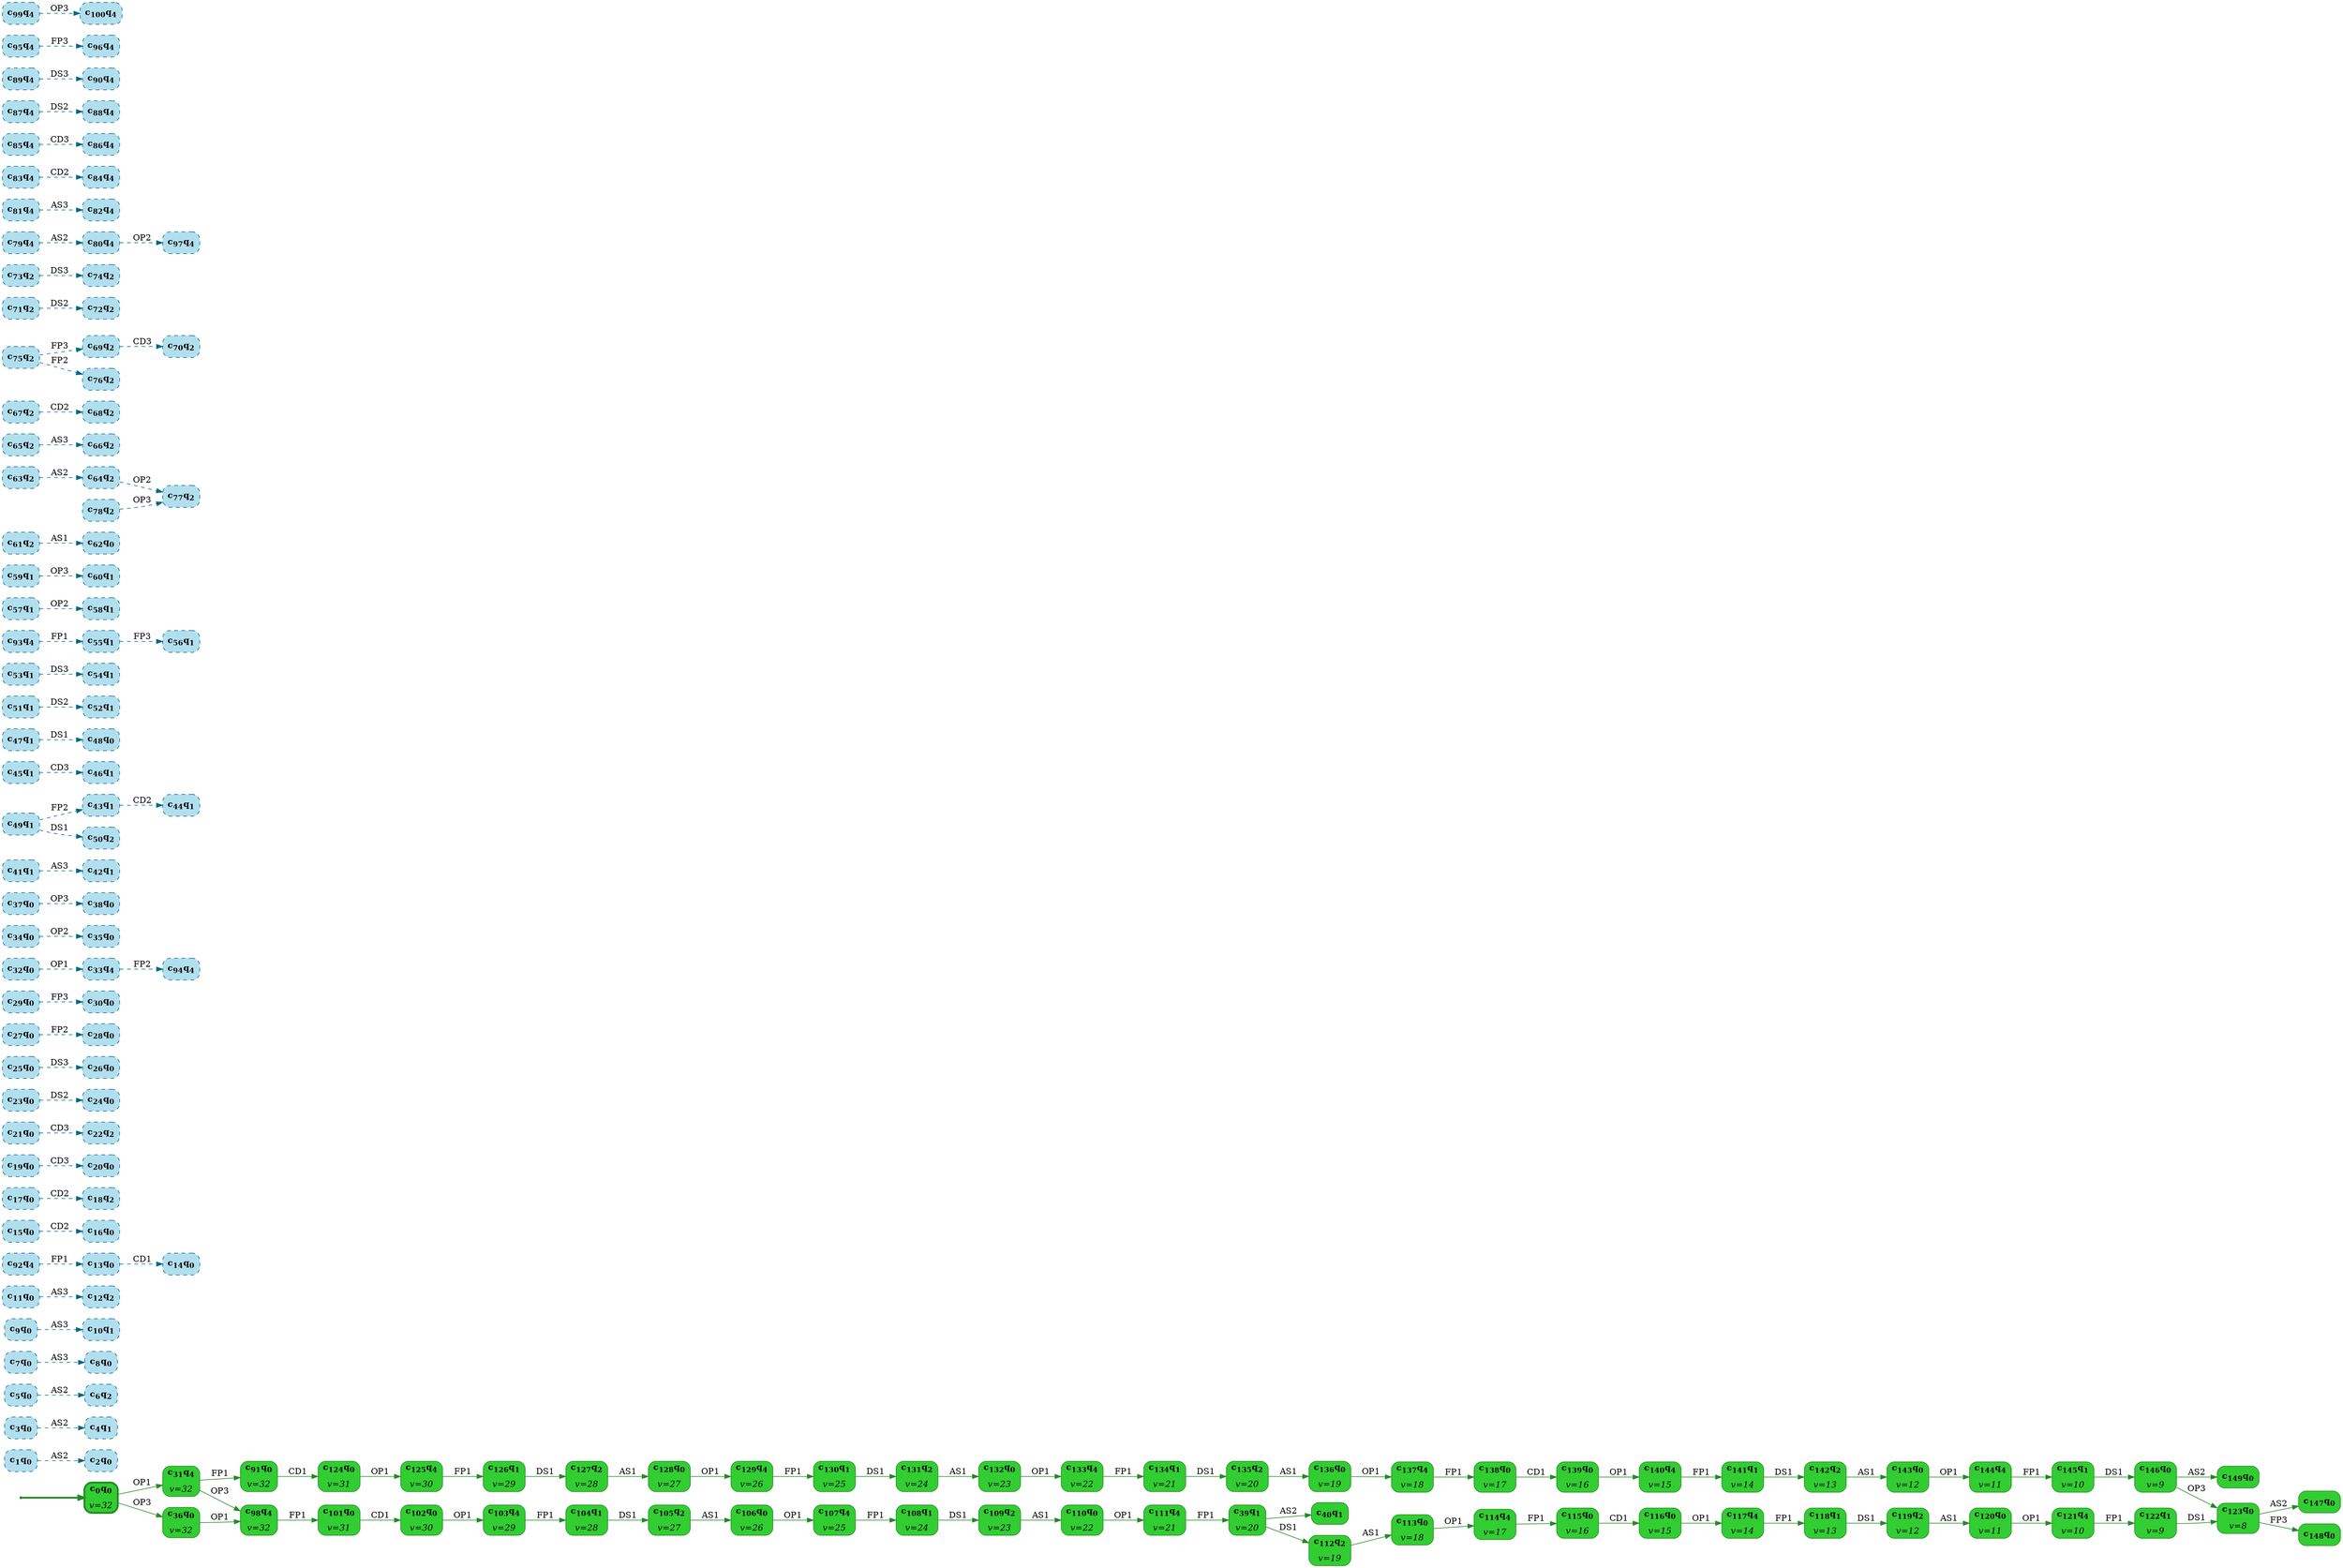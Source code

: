 digraph g {

	rankdir="LR"

	__invisible__[shape="point", color="forestgreen"]
	c0q0[label=<<b>c<sub>0</sub>q<sub>0</sub></b><br/><br/><i>v=32</i>>, shape="box", style="rounded, filled", fillcolor="limegreen", color="forestgreen", penwidth=3] // Initial
	c31q4[label=<<b>c<sub>31</sub>q<sub>4</sub></b><br/><br/><i>v=32</i>>, shape="box", style="rounded, filled", fillcolor="limegreen", color="forestgreen"]
	c91q0[label=<<b>c<sub>91</sub>q<sub>0</sub></b><br/><br/><i>v=32</i>>, shape="box", style="rounded, filled", fillcolor="limegreen", color="forestgreen"]
	c124q0[label=<<b>c<sub>124</sub>q<sub>0</sub></b><br/><br/><i>v=31</i>>, shape="box", style="rounded, filled", fillcolor="limegreen", color="forestgreen"]
	c125q4[label=<<b>c<sub>125</sub>q<sub>4</sub></b><br/><br/><i>v=30</i>>, shape="box", style="rounded, filled", fillcolor="limegreen", color="forestgreen"]
	c126q1[label=<<b>c<sub>126</sub>q<sub>1</sub></b><br/><br/><i>v=29</i>>, shape="box", style="rounded, filled", fillcolor="limegreen", color="forestgreen"]
	c127q2[label=<<b>c<sub>127</sub>q<sub>2</sub></b><br/><br/><i>v=28</i>>, shape="box", style="rounded, filled", fillcolor="limegreen", color="forestgreen"]
	c128q0[label=<<b>c<sub>128</sub>q<sub>0</sub></b><br/><br/><i>v=27</i>>, shape="box", style="rounded, filled", fillcolor="limegreen", color="forestgreen"]
	c129q4[label=<<b>c<sub>129</sub>q<sub>4</sub></b><br/><br/><i>v=26</i>>, shape="box", style="rounded, filled", fillcolor="limegreen", color="forestgreen"]
	c130q1[label=<<b>c<sub>130</sub>q<sub>1</sub></b><br/><br/><i>v=25</i>>, shape="box", style="rounded, filled", fillcolor="limegreen", color="forestgreen"]
	c131q2[label=<<b>c<sub>131</sub>q<sub>2</sub></b><br/><br/><i>v=24</i>>, shape="box", style="rounded, filled", fillcolor="limegreen", color="forestgreen"]
	c132q0[label=<<b>c<sub>132</sub>q<sub>0</sub></b><br/><br/><i>v=23</i>>, shape="box", style="rounded, filled", fillcolor="limegreen", color="forestgreen"]
	c133q4[label=<<b>c<sub>133</sub>q<sub>4</sub></b><br/><br/><i>v=22</i>>, shape="box", style="rounded, filled", fillcolor="limegreen", color="forestgreen"]
	c134q1[label=<<b>c<sub>134</sub>q<sub>1</sub></b><br/><br/><i>v=21</i>>, shape="box", style="rounded, filled", fillcolor="limegreen", color="forestgreen"]
	c135q2[label=<<b>c<sub>135</sub>q<sub>2</sub></b><br/><br/><i>v=20</i>>, shape="box", style="rounded, filled", fillcolor="limegreen", color="forestgreen"]
	c136q0[label=<<b>c<sub>136</sub>q<sub>0</sub></b><br/><br/><i>v=19</i>>, shape="box", style="rounded, filled", fillcolor="limegreen", color="forestgreen"]
	c137q4[label=<<b>c<sub>137</sub>q<sub>4</sub></b><br/><br/><i>v=18</i>>, shape="box", style="rounded, filled", fillcolor="limegreen", color="forestgreen"]
	c138q0[label=<<b>c<sub>138</sub>q<sub>0</sub></b><br/><br/><i>v=17</i>>, shape="box", style="rounded, filled", fillcolor="limegreen", color="forestgreen"]
	c139q0[label=<<b>c<sub>139</sub>q<sub>0</sub></b><br/><br/><i>v=16</i>>, shape="box", style="rounded, filled", fillcolor="limegreen", color="forestgreen"]
	c140q4[label=<<b>c<sub>140</sub>q<sub>4</sub></b><br/><br/><i>v=15</i>>, shape="box", style="rounded, filled", fillcolor="limegreen", color="forestgreen"]
	c141q1[label=<<b>c<sub>141</sub>q<sub>1</sub></b><br/><br/><i>v=14</i>>, shape="box", style="rounded, filled", fillcolor="limegreen", color="forestgreen"]
	c142q2[label=<<b>c<sub>142</sub>q<sub>2</sub></b><br/><br/><i>v=13</i>>, shape="box", style="rounded, filled", fillcolor="limegreen", color="forestgreen"]
	c143q0[label=<<b>c<sub>143</sub>q<sub>0</sub></b><br/><br/><i>v=12</i>>, shape="box", style="rounded, filled", fillcolor="limegreen", color="forestgreen"]
	c144q4[label=<<b>c<sub>144</sub>q<sub>4</sub></b><br/><br/><i>v=11</i>>, shape="box", style="rounded, filled", fillcolor="limegreen", color="forestgreen"]
	c145q1[label=<<b>c<sub>145</sub>q<sub>1</sub></b><br/><br/><i>v=10</i>>, shape="box", style="rounded, filled", fillcolor="limegreen", color="forestgreen"]
	c146q0[label=<<b>c<sub>146</sub>q<sub>0</sub></b><br/><br/><i>v=9</i>>, shape="box", style="rounded, filled", fillcolor="limegreen", color="forestgreen"]
	c149q0[label=<<b>c<sub>149</sub>q<sub>0</sub></b>>, shape="box", style="rounded, filled", fillcolor="limegreen", color="forestgreen"]
	c123q0[label=<<b>c<sub>123</sub>q<sub>0</sub></b><br/><br/><i>v=8</i>>, shape="box", style="rounded, filled", fillcolor="limegreen", color="forestgreen"]
	c147q0[label=<<b>c<sub>147</sub>q<sub>0</sub></b>>, shape="box", style="rounded, filled", fillcolor="limegreen", color="forestgreen"]
	c148q0[label=<<b>c<sub>148</sub>q<sub>0</sub></b>>, shape="box", style="rounded, filled", fillcolor="limegreen", color="forestgreen"]
	c98q4[label=<<b>c<sub>98</sub>q<sub>4</sub></b><br/><br/><i>v=32</i>>, shape="box", style="rounded, filled", fillcolor="limegreen", color="forestgreen"]
	c101q0[label=<<b>c<sub>101</sub>q<sub>0</sub></b><br/><br/><i>v=31</i>>, shape="box", style="rounded, filled", fillcolor="limegreen", color="forestgreen"]
	c102q0[label=<<b>c<sub>102</sub>q<sub>0</sub></b><br/><br/><i>v=30</i>>, shape="box", style="rounded, filled", fillcolor="limegreen", color="forestgreen"]
	c103q4[label=<<b>c<sub>103</sub>q<sub>4</sub></b><br/><br/><i>v=29</i>>, shape="box", style="rounded, filled", fillcolor="limegreen", color="forestgreen"]
	c104q1[label=<<b>c<sub>104</sub>q<sub>1</sub></b><br/><br/><i>v=28</i>>, shape="box", style="rounded, filled", fillcolor="limegreen", color="forestgreen"]
	c105q2[label=<<b>c<sub>105</sub>q<sub>2</sub></b><br/><br/><i>v=27</i>>, shape="box", style="rounded, filled", fillcolor="limegreen", color="forestgreen"]
	c106q0[label=<<b>c<sub>106</sub>q<sub>0</sub></b><br/><br/><i>v=26</i>>, shape="box", style="rounded, filled", fillcolor="limegreen", color="forestgreen"]
	c107q4[label=<<b>c<sub>107</sub>q<sub>4</sub></b><br/><br/><i>v=25</i>>, shape="box", style="rounded, filled", fillcolor="limegreen", color="forestgreen"]
	c108q1[label=<<b>c<sub>108</sub>q<sub>1</sub></b><br/><br/><i>v=24</i>>, shape="box", style="rounded, filled", fillcolor="limegreen", color="forestgreen"]
	c109q2[label=<<b>c<sub>109</sub>q<sub>2</sub></b><br/><br/><i>v=23</i>>, shape="box", style="rounded, filled", fillcolor="limegreen", color="forestgreen"]
	c110q0[label=<<b>c<sub>110</sub>q<sub>0</sub></b><br/><br/><i>v=22</i>>, shape="box", style="rounded, filled", fillcolor="limegreen", color="forestgreen"]
	c111q4[label=<<b>c<sub>111</sub>q<sub>4</sub></b><br/><br/><i>v=21</i>>, shape="box", style="rounded, filled", fillcolor="limegreen", color="forestgreen"]
	c39q1[label=<<b>c<sub>39</sub>q<sub>1</sub></b><br/><br/><i>v=20</i>>, shape="box", style="rounded, filled", fillcolor="limegreen", color="forestgreen"]
	c40q1[label=<<b>c<sub>40</sub>q<sub>1</sub></b>>, shape="box", style="rounded, filled", fillcolor="limegreen", color="forestgreen"]
	c112q2[label=<<b>c<sub>112</sub>q<sub>2</sub></b><br/><br/><i>v=19</i>>, shape="box", style="rounded, filled", fillcolor="limegreen", color="forestgreen"]
	c113q0[label=<<b>c<sub>113</sub>q<sub>0</sub></b><br/><br/><i>v=18</i>>, shape="box", style="rounded, filled", fillcolor="limegreen", color="forestgreen"]
	c114q4[label=<<b>c<sub>114</sub>q<sub>4</sub></b><br/><br/><i>v=17</i>>, shape="box", style="rounded, filled", fillcolor="limegreen", color="forestgreen"]
	c115q0[label=<<b>c<sub>115</sub>q<sub>0</sub></b><br/><br/><i>v=16</i>>, shape="box", style="rounded, filled", fillcolor="limegreen", color="forestgreen"]
	c116q0[label=<<b>c<sub>116</sub>q<sub>0</sub></b><br/><br/><i>v=15</i>>, shape="box", style="rounded, filled", fillcolor="limegreen", color="forestgreen"]
	c117q4[label=<<b>c<sub>117</sub>q<sub>4</sub></b><br/><br/><i>v=14</i>>, shape="box", style="rounded, filled", fillcolor="limegreen", color="forestgreen"]
	c118q1[label=<<b>c<sub>118</sub>q<sub>1</sub></b><br/><br/><i>v=13</i>>, shape="box", style="rounded, filled", fillcolor="limegreen", color="forestgreen"]
	c119q2[label=<<b>c<sub>119</sub>q<sub>2</sub></b><br/><br/><i>v=12</i>>, shape="box", style="rounded, filled", fillcolor="limegreen", color="forestgreen"]
	c120q0[label=<<b>c<sub>120</sub>q<sub>0</sub></b><br/><br/><i>v=11</i>>, shape="box", style="rounded, filled", fillcolor="limegreen", color="forestgreen"]
	c121q4[label=<<b>c<sub>121</sub>q<sub>4</sub></b><br/><br/><i>v=10</i>>, shape="box", style="rounded, filled", fillcolor="limegreen", color="forestgreen"]
	c122q1[label=<<b>c<sub>122</sub>q<sub>1</sub></b><br/><br/><i>v=9</i>>, shape="box", style="rounded, filled", fillcolor="limegreen", color="forestgreen"]
	c36q0[label=<<b>c<sub>36</sub>q<sub>0</sub></b><br/><br/><i>v=32</i>>, shape="box", style="rounded, filled", fillcolor="limegreen", color="forestgreen"]
	c1q0[label=<<b>c<sub>1</sub>q<sub>0</sub></b>>, shape="box", style="rounded, filled, dashed", fillcolor="lightblue2", color="deepskyblue4"]
	c2q0[label=<<b>c<sub>2</sub>q<sub>0</sub></b>>, shape="box", style="rounded, filled, dashed", fillcolor="lightblue2", color="deepskyblue4"]
	c3q0[label=<<b>c<sub>3</sub>q<sub>0</sub></b>>, shape="box", style="rounded, filled, dashed", fillcolor="lightblue2", color="deepskyblue4"]
	c4q1[label=<<b>c<sub>4</sub>q<sub>1</sub></b>>, shape="box", style="rounded, filled, dashed", fillcolor="lightblue2", color="deepskyblue4"]
	c5q0[label=<<b>c<sub>5</sub>q<sub>0</sub></b>>, shape="box", style="rounded, filled, dashed", fillcolor="lightblue2", color="deepskyblue4"]
	c6q2[label=<<b>c<sub>6</sub>q<sub>2</sub></b>>, shape="box", style="rounded, filled, dashed", fillcolor="lightblue2", color="deepskyblue4"]
	c7q0[label=<<b>c<sub>7</sub>q<sub>0</sub></b>>, shape="box", style="rounded, filled, dashed", fillcolor="lightblue2", color="deepskyblue4"]
	c8q0[label=<<b>c<sub>8</sub>q<sub>0</sub></b>>, shape="box", style="rounded, filled, dashed", fillcolor="lightblue2", color="deepskyblue4"]
	c9q0[label=<<b>c<sub>9</sub>q<sub>0</sub></b>>, shape="box", style="rounded, filled, dashed", fillcolor="lightblue2", color="deepskyblue4"]
	c10q1[label=<<b>c<sub>10</sub>q<sub>1</sub></b>>, shape="box", style="rounded, filled, dashed", fillcolor="lightblue2", color="deepskyblue4"]
	c11q0[label=<<b>c<sub>11</sub>q<sub>0</sub></b>>, shape="box", style="rounded, filled, dashed", fillcolor="lightblue2", color="deepskyblue4"]
	c12q2[label=<<b>c<sub>12</sub>q<sub>2</sub></b>>, shape="box", style="rounded, filled, dashed", fillcolor="lightblue2", color="deepskyblue4"]
	c13q0[label=<<b>c<sub>13</sub>q<sub>0</sub></b>>, shape="box", style="rounded, filled, dashed", fillcolor="lightblue2", color="deepskyblue4"]
	c14q0[label=<<b>c<sub>14</sub>q<sub>0</sub></b>>, shape="box", style="rounded, filled, dashed", fillcolor="lightblue2", color="deepskyblue4"]
	c15q0[label=<<b>c<sub>15</sub>q<sub>0</sub></b>>, shape="box", style="rounded, filled, dashed", fillcolor="lightblue2", color="deepskyblue4"]
	c16q0[label=<<b>c<sub>16</sub>q<sub>0</sub></b>>, shape="box", style="rounded, filled, dashed", fillcolor="lightblue2", color="deepskyblue4"]
	c17q0[label=<<b>c<sub>17</sub>q<sub>0</sub></b>>, shape="box", style="rounded, filled, dashed", fillcolor="lightblue2", color="deepskyblue4"]
	c18q2[label=<<b>c<sub>18</sub>q<sub>2</sub></b>>, shape="box", style="rounded, filled, dashed", fillcolor="lightblue2", color="deepskyblue4"]
	c19q0[label=<<b>c<sub>19</sub>q<sub>0</sub></b>>, shape="box", style="rounded, filled, dashed", fillcolor="lightblue2", color="deepskyblue4"]
	c20q0[label=<<b>c<sub>20</sub>q<sub>0</sub></b>>, shape="box", style="rounded, filled, dashed", fillcolor="lightblue2", color="deepskyblue4"]
	c21q0[label=<<b>c<sub>21</sub>q<sub>0</sub></b>>, shape="box", style="rounded, filled, dashed", fillcolor="lightblue2", color="deepskyblue4"]
	c22q2[label=<<b>c<sub>22</sub>q<sub>2</sub></b>>, shape="box", style="rounded, filled, dashed", fillcolor="lightblue2", color="deepskyblue4"]
	c23q0[label=<<b>c<sub>23</sub>q<sub>0</sub></b>>, shape="box", style="rounded, filled, dashed", fillcolor="lightblue2", color="deepskyblue4"]
	c24q0[label=<<b>c<sub>24</sub>q<sub>0</sub></b>>, shape="box", style="rounded, filled, dashed", fillcolor="lightblue2", color="deepskyblue4"]
	c25q0[label=<<b>c<sub>25</sub>q<sub>0</sub></b>>, shape="box", style="rounded, filled, dashed", fillcolor="lightblue2", color="deepskyblue4"]
	c26q0[label=<<b>c<sub>26</sub>q<sub>0</sub></b>>, shape="box", style="rounded, filled, dashed", fillcolor="lightblue2", color="deepskyblue4"]
	c27q0[label=<<b>c<sub>27</sub>q<sub>0</sub></b>>, shape="box", style="rounded, filled, dashed", fillcolor="lightblue2", color="deepskyblue4"]
	c28q0[label=<<b>c<sub>28</sub>q<sub>0</sub></b>>, shape="box", style="rounded, filled, dashed", fillcolor="lightblue2", color="deepskyblue4"]
	c29q0[label=<<b>c<sub>29</sub>q<sub>0</sub></b>>, shape="box", style="rounded, filled, dashed", fillcolor="lightblue2", color="deepskyblue4"]
	c30q0[label=<<b>c<sub>30</sub>q<sub>0</sub></b>>, shape="box", style="rounded, filled, dashed", fillcolor="lightblue2", color="deepskyblue4"]
	c32q0[label=<<b>c<sub>32</sub>q<sub>0</sub></b>>, shape="box", style="rounded, filled, dashed", fillcolor="lightblue2", color="deepskyblue4"]
	c33q4[label=<<b>c<sub>33</sub>q<sub>4</sub></b>>, shape="box", style="rounded, filled, dashed", fillcolor="lightblue2", color="deepskyblue4"]
	c34q0[label=<<b>c<sub>34</sub>q<sub>0</sub></b>>, shape="box", style="rounded, filled, dashed", fillcolor="lightblue2", color="deepskyblue4"]
	c35q0[label=<<b>c<sub>35</sub>q<sub>0</sub></b>>, shape="box", style="rounded, filled, dashed", fillcolor="lightblue2", color="deepskyblue4"]
	c37q0[label=<<b>c<sub>37</sub>q<sub>0</sub></b>>, shape="box", style="rounded, filled, dashed", fillcolor="lightblue2", color="deepskyblue4"]
	c38q0[label=<<b>c<sub>38</sub>q<sub>0</sub></b>>, shape="box", style="rounded, filled, dashed", fillcolor="lightblue2", color="deepskyblue4"]
	c41q1[label=<<b>c<sub>41</sub>q<sub>1</sub></b>>, shape="box", style="rounded, filled, dashed", fillcolor="lightblue2", color="deepskyblue4"]
	c42q1[label=<<b>c<sub>42</sub>q<sub>1</sub></b>>, shape="box", style="rounded, filled, dashed", fillcolor="lightblue2", color="deepskyblue4"]
	c43q1[label=<<b>c<sub>43</sub>q<sub>1</sub></b>>, shape="box", style="rounded, filled, dashed", fillcolor="lightblue2", color="deepskyblue4"]
	c44q1[label=<<b>c<sub>44</sub>q<sub>1</sub></b>>, shape="box", style="rounded, filled, dashed", fillcolor="lightblue2", color="deepskyblue4"]
	c45q1[label=<<b>c<sub>45</sub>q<sub>1</sub></b>>, shape="box", style="rounded, filled, dashed", fillcolor="lightblue2", color="deepskyblue4"]
	c46q1[label=<<b>c<sub>46</sub>q<sub>1</sub></b>>, shape="box", style="rounded, filled, dashed", fillcolor="lightblue2", color="deepskyblue4"]
	c47q1[label=<<b>c<sub>47</sub>q<sub>1</sub></b>>, shape="box", style="rounded, filled, dashed", fillcolor="lightblue2", color="deepskyblue4"]
	c48q0[label=<<b>c<sub>48</sub>q<sub>0</sub></b>>, shape="box", style="rounded, filled, dashed", fillcolor="lightblue2", color="deepskyblue4"]
	c49q1[label=<<b>c<sub>49</sub>q<sub>1</sub></b>>, shape="box", style="rounded, filled, dashed", fillcolor="lightblue2", color="deepskyblue4"]
	c50q2[label=<<b>c<sub>50</sub>q<sub>2</sub></b>>, shape="box", style="rounded, filled, dashed", fillcolor="lightblue2", color="deepskyblue4"]
	c51q1[label=<<b>c<sub>51</sub>q<sub>1</sub></b>>, shape="box", style="rounded, filled, dashed", fillcolor="lightblue2", color="deepskyblue4"]
	c52q1[label=<<b>c<sub>52</sub>q<sub>1</sub></b>>, shape="box", style="rounded, filled, dashed", fillcolor="lightblue2", color="deepskyblue4"]
	c53q1[label=<<b>c<sub>53</sub>q<sub>1</sub></b>>, shape="box", style="rounded, filled, dashed", fillcolor="lightblue2", color="deepskyblue4"]
	c54q1[label=<<b>c<sub>54</sub>q<sub>1</sub></b>>, shape="box", style="rounded, filled, dashed", fillcolor="lightblue2", color="deepskyblue4"]
	c55q1[label=<<b>c<sub>55</sub>q<sub>1</sub></b>>, shape="box", style="rounded, filled, dashed", fillcolor="lightblue2", color="deepskyblue4"]
	c56q1[label=<<b>c<sub>56</sub>q<sub>1</sub></b>>, shape="box", style="rounded, filled, dashed", fillcolor="lightblue2", color="deepskyblue4"]
	c57q1[label=<<b>c<sub>57</sub>q<sub>1</sub></b>>, shape="box", style="rounded, filled, dashed", fillcolor="lightblue2", color="deepskyblue4"]
	c58q1[label=<<b>c<sub>58</sub>q<sub>1</sub></b>>, shape="box", style="rounded, filled, dashed", fillcolor="lightblue2", color="deepskyblue4"]
	c59q1[label=<<b>c<sub>59</sub>q<sub>1</sub></b>>, shape="box", style="rounded, filled, dashed", fillcolor="lightblue2", color="deepskyblue4"]
	c60q1[label=<<b>c<sub>60</sub>q<sub>1</sub></b>>, shape="box", style="rounded, filled, dashed", fillcolor="lightblue2", color="deepskyblue4"]
	c61q2[label=<<b>c<sub>61</sub>q<sub>2</sub></b>>, shape="box", style="rounded, filled, dashed", fillcolor="lightblue2", color="deepskyblue4"]
	c62q0[label=<<b>c<sub>62</sub>q<sub>0</sub></b>>, shape="box", style="rounded, filled, dashed", fillcolor="lightblue2", color="deepskyblue4"]
	c63q2[label=<<b>c<sub>63</sub>q<sub>2</sub></b>>, shape="box", style="rounded, filled, dashed", fillcolor="lightblue2", color="deepskyblue4"]
	c64q2[label=<<b>c<sub>64</sub>q<sub>2</sub></b>>, shape="box", style="rounded, filled, dashed", fillcolor="lightblue2", color="deepskyblue4"]
	c65q2[label=<<b>c<sub>65</sub>q<sub>2</sub></b>>, shape="box", style="rounded, filled, dashed", fillcolor="lightblue2", color="deepskyblue4"]
	c66q2[label=<<b>c<sub>66</sub>q<sub>2</sub></b>>, shape="box", style="rounded, filled, dashed", fillcolor="lightblue2", color="deepskyblue4"]
	c67q2[label=<<b>c<sub>67</sub>q<sub>2</sub></b>>, shape="box", style="rounded, filled, dashed", fillcolor="lightblue2", color="deepskyblue4"]
	c68q2[label=<<b>c<sub>68</sub>q<sub>2</sub></b>>, shape="box", style="rounded, filled, dashed", fillcolor="lightblue2", color="deepskyblue4"]
	c69q2[label=<<b>c<sub>69</sub>q<sub>2</sub></b>>, shape="box", style="rounded, filled, dashed", fillcolor="lightblue2", color="deepskyblue4"]
	c70q2[label=<<b>c<sub>70</sub>q<sub>2</sub></b>>, shape="box", style="rounded, filled, dashed", fillcolor="lightblue2", color="deepskyblue4"]
	c71q2[label=<<b>c<sub>71</sub>q<sub>2</sub></b>>, shape="box", style="rounded, filled, dashed", fillcolor="lightblue2", color="deepskyblue4"]
	c72q2[label=<<b>c<sub>72</sub>q<sub>2</sub></b>>, shape="box", style="rounded, filled, dashed", fillcolor="lightblue2", color="deepskyblue4"]
	c73q2[label=<<b>c<sub>73</sub>q<sub>2</sub></b>>, shape="box", style="rounded, filled, dashed", fillcolor="lightblue2", color="deepskyblue4"]
	c74q2[label=<<b>c<sub>74</sub>q<sub>2</sub></b>>, shape="box", style="rounded, filled, dashed", fillcolor="lightblue2", color="deepskyblue4"]
	c75q2[label=<<b>c<sub>75</sub>q<sub>2</sub></b>>, shape="box", style="rounded, filled, dashed", fillcolor="lightblue2", color="deepskyblue4"]
	c76q2[label=<<b>c<sub>76</sub>q<sub>2</sub></b>>, shape="box", style="rounded, filled, dashed", fillcolor="lightblue2", color="deepskyblue4"]
	c77q2[label=<<b>c<sub>77</sub>q<sub>2</sub></b>>, shape="box", style="rounded, filled, dashed", fillcolor="lightblue2", color="deepskyblue4"]
	c78q2[label=<<b>c<sub>78</sub>q<sub>2</sub></b>>, shape="box", style="rounded, filled, dashed", fillcolor="lightblue2", color="deepskyblue4"]
	c79q4[label=<<b>c<sub>79</sub>q<sub>4</sub></b>>, shape="box", style="rounded, filled, dashed", fillcolor="lightblue2", color="deepskyblue4"]
	c80q4[label=<<b>c<sub>80</sub>q<sub>4</sub></b>>, shape="box", style="rounded, filled, dashed", fillcolor="lightblue2", color="deepskyblue4"]
	c81q4[label=<<b>c<sub>81</sub>q<sub>4</sub></b>>, shape="box", style="rounded, filled, dashed", fillcolor="lightblue2", color="deepskyblue4"]
	c82q4[label=<<b>c<sub>82</sub>q<sub>4</sub></b>>, shape="box", style="rounded, filled, dashed", fillcolor="lightblue2", color="deepskyblue4"]
	c83q4[label=<<b>c<sub>83</sub>q<sub>4</sub></b>>, shape="box", style="rounded, filled, dashed", fillcolor="lightblue2", color="deepskyblue4"]
	c84q4[label=<<b>c<sub>84</sub>q<sub>4</sub></b>>, shape="box", style="rounded, filled, dashed", fillcolor="lightblue2", color="deepskyblue4"]
	c85q4[label=<<b>c<sub>85</sub>q<sub>4</sub></b>>, shape="box", style="rounded, filled, dashed", fillcolor="lightblue2", color="deepskyblue4"]
	c86q4[label=<<b>c<sub>86</sub>q<sub>4</sub></b>>, shape="box", style="rounded, filled, dashed", fillcolor="lightblue2", color="deepskyblue4"]
	c87q4[label=<<b>c<sub>87</sub>q<sub>4</sub></b>>, shape="box", style="rounded, filled, dashed", fillcolor="lightblue2", color="deepskyblue4"]
	c88q4[label=<<b>c<sub>88</sub>q<sub>4</sub></b>>, shape="box", style="rounded, filled, dashed", fillcolor="lightblue2", color="deepskyblue4"]
	c89q4[label=<<b>c<sub>89</sub>q<sub>4</sub></b>>, shape="box", style="rounded, filled, dashed", fillcolor="lightblue2", color="deepskyblue4"]
	c90q4[label=<<b>c<sub>90</sub>q<sub>4</sub></b>>, shape="box", style="rounded, filled, dashed", fillcolor="lightblue2", color="deepskyblue4"]
	c92q4[label=<<b>c<sub>92</sub>q<sub>4</sub></b>>, shape="box", style="rounded, filled, dashed", fillcolor="lightblue2", color="deepskyblue4"]
	c93q4[label=<<b>c<sub>93</sub>q<sub>4</sub></b>>, shape="box", style="rounded, filled, dashed", fillcolor="lightblue2", color="deepskyblue4"]
	c94q4[label=<<b>c<sub>94</sub>q<sub>4</sub></b>>, shape="box", style="rounded, filled, dashed", fillcolor="lightblue2", color="deepskyblue4"]
	c95q4[label=<<b>c<sub>95</sub>q<sub>4</sub></b>>, shape="box", style="rounded, filled, dashed", fillcolor="lightblue2", color="deepskyblue4"]
	c96q4[label=<<b>c<sub>96</sub>q<sub>4</sub></b>>, shape="box", style="rounded, filled, dashed", fillcolor="lightblue2", color="deepskyblue4"]
	c97q4[label=<<b>c<sub>97</sub>q<sub>4</sub></b>>, shape="box", style="rounded, filled, dashed", fillcolor="lightblue2", color="deepskyblue4"]
	c99q4[label=<<b>c<sub>99</sub>q<sub>4</sub></b>>, shape="box", style="rounded, filled, dashed", fillcolor="lightblue2", color="deepskyblue4"]
	c100q4[label=<<b>c<sub>100</sub>q<sub>4</sub></b>>, shape="box", style="rounded, filled, dashed", fillcolor="lightblue2", color="deepskyblue4"]

	__invisible__ -> c0q0[penwidth=3, color="forestgreen"]
	c0q0 -> c31q4[label=<OP1>, color="forestgreen"]
	c31q4 -> c91q0[label=<FP1>, color="forestgreen"]
	c91q0 -> c124q0[label=<CD1>, color="forestgreen"]
	c124q0 -> c125q4[label=<OP1>, color="forestgreen"]
	c125q4 -> c126q1[label=<FP1>, color="forestgreen"]
	c126q1 -> c127q2[label=<DS1>, color="forestgreen"]
	c127q2 -> c128q0[label=<AS1>, color="forestgreen"]
	c128q0 -> c129q4[label=<OP1>, color="forestgreen"]
	c129q4 -> c130q1[label=<FP1>, color="forestgreen"]
	c130q1 -> c131q2[label=<DS1>, color="forestgreen"]
	c131q2 -> c132q0[label=<AS1>, color="forestgreen"]
	c132q0 -> c133q4[label=<OP1>, color="forestgreen"]
	c133q4 -> c134q1[label=<FP1>, color="forestgreen"]
	c134q1 -> c135q2[label=<DS1>, color="forestgreen"]
	c135q2 -> c136q0[label=<AS1>, color="forestgreen"]
	c136q0 -> c137q4[label=<OP1>, color="forestgreen"]
	c137q4 -> c138q0[label=<FP1>, color="forestgreen"]
	c138q0 -> c139q0[label=<CD1>, color="forestgreen"]
	c139q0 -> c140q4[label=<OP1>, color="forestgreen"]
	c140q4 -> c141q1[label=<FP1>, color="forestgreen"]
	c141q1 -> c142q2[label=<DS1>, color="forestgreen"]
	c142q2 -> c143q0[label=<AS1>, color="forestgreen"]
	c143q0 -> c144q4[label=<OP1>, color="forestgreen"]
	c144q4 -> c145q1[label=<FP1>, color="forestgreen"]
	c145q1 -> c146q0[label=<DS1>, color="forestgreen"]
	c146q0 -> c149q0[label=<AS2>, color="forestgreen"]
	c146q0 -> c123q0[label=<OP3>, color="forestgreen"]
	c123q0 -> c147q0[label=<AS2>, color="forestgreen"]
	c123q0 -> c148q0[label=<FP3>, color="forestgreen"]
	c31q4 -> c98q4[label=<OP3>, color="forestgreen"]
	c98q4 -> c101q0[label=<FP1>, color="forestgreen"]
	c101q0 -> c102q0[label=<CD1>, color="forestgreen"]
	c102q0 -> c103q4[label=<OP1>, color="forestgreen"]
	c103q4 -> c104q1[label=<FP1>, color="forestgreen"]
	c104q1 -> c105q2[label=<DS1>, color="forestgreen"]
	c105q2 -> c106q0[label=<AS1>, color="forestgreen"]
	c106q0 -> c107q4[label=<OP1>, color="forestgreen"]
	c107q4 -> c108q1[label=<FP1>, color="forestgreen"]
	c108q1 -> c109q2[label=<DS1>, color="forestgreen"]
	c109q2 -> c110q0[label=<AS1>, color="forestgreen"]
	c110q0 -> c111q4[label=<OP1>, color="forestgreen"]
	c111q4 -> c39q1[label=<FP1>, color="forestgreen"]
	c39q1 -> c40q1[label=<AS2>, color="forestgreen"]
	c39q1 -> c112q2[label=<DS1>, color="forestgreen"]
	c112q2 -> c113q0[label=<AS1>, color="forestgreen"]
	c113q0 -> c114q4[label=<OP1>, color="forestgreen"]
	c114q4 -> c115q0[label=<FP1>, color="forestgreen"]
	c115q0 -> c116q0[label=<CD1>, color="forestgreen"]
	c116q0 -> c117q4[label=<OP1>, color="forestgreen"]
	c117q4 -> c118q1[label=<FP1>, color="forestgreen"]
	c118q1 -> c119q2[label=<DS1>, color="forestgreen"]
	c119q2 -> c120q0[label=<AS1>, color="forestgreen"]
	c120q0 -> c121q4[label=<OP1>, color="forestgreen"]
	c121q4 -> c122q1[label=<FP1>, color="forestgreen"]
	c122q1 -> c123q0[label=<DS1>, color="forestgreen"]
	c0q0 -> c36q0[label=<OP3>, color="forestgreen"]
	c36q0 -> c98q4[label=<OP1>, color="forestgreen"]
	c1q0 -> c2q0[label=<AS2>, color="deepskyblue4", style="dashed"]
	c3q0 -> c4q1[label=<AS2>, color="deepskyblue4", style="dashed"]
	c5q0 -> c6q2[label=<AS2>, color="deepskyblue4", style="dashed"]
	c7q0 -> c8q0[label=<AS3>, color="deepskyblue4", style="dashed"]
	c9q0 -> c10q1[label=<AS3>, color="deepskyblue4", style="dashed"]
	c11q0 -> c12q2[label=<AS3>, color="deepskyblue4", style="dashed"]
	c13q0 -> c14q0[label=<CD1>, color="deepskyblue4", style="dashed"]
	c15q0 -> c16q0[label=<CD2>, color="deepskyblue4", style="dashed"]
	c17q0 -> c18q2[label=<CD2>, color="deepskyblue4", style="dashed"]
	c19q0 -> c20q0[label=<CD3>, color="deepskyblue4", style="dashed"]
	c21q0 -> c22q2[label=<CD3>, color="deepskyblue4", style="dashed"]
	c23q0 -> c24q0[label=<DS2>, color="deepskyblue4", style="dashed"]
	c25q0 -> c26q0[label=<DS3>, color="deepskyblue4", style="dashed"]
	c27q0 -> c28q0[label=<FP2>, color="deepskyblue4", style="dashed"]
	c29q0 -> c30q0[label=<FP3>, color="deepskyblue4", style="dashed"]
	c32q0 -> c33q4[label=<OP1>, color="deepskyblue4", style="dashed"]
	c34q0 -> c35q0[label=<OP2>, color="deepskyblue4", style="dashed"]
	c37q0 -> c38q0[label=<OP3>, color="deepskyblue4", style="dashed"]
	c41q1 -> c42q1[label=<AS3>, color="deepskyblue4", style="dashed"]
	c43q1 -> c44q1[label=<CD2>, color="deepskyblue4", style="dashed"]
	c45q1 -> c46q1[label=<CD3>, color="deepskyblue4", style="dashed"]
	c47q1 -> c48q0[label=<DS1>, color="deepskyblue4", style="dashed"]
	c49q1 -> c50q2[label=<DS1>, color="deepskyblue4", style="dashed"]
	c51q1 -> c52q1[label=<DS2>, color="deepskyblue4", style="dashed"]
	c53q1 -> c54q1[label=<DS3>, color="deepskyblue4", style="dashed"]
	c49q1 -> c43q1[label=<FP2>, color="deepskyblue4", style="dashed"]
	c55q1 -> c56q1[label=<FP3>, color="deepskyblue4", style="dashed"]
	c57q1 -> c58q1[label=<OP2>, color="deepskyblue4", style="dashed"]
	c59q1 -> c60q1[label=<OP3>, color="deepskyblue4", style="dashed"]
	c61q2 -> c62q0[label=<AS1>, color="deepskyblue4", style="dashed"]
	c63q2 -> c64q2[label=<AS2>, color="deepskyblue4", style="dashed"]
	c65q2 -> c66q2[label=<AS3>, color="deepskyblue4", style="dashed"]
	c67q2 -> c68q2[label=<CD2>, color="deepskyblue4", style="dashed"]
	c69q2 -> c70q2[label=<CD3>, color="deepskyblue4", style="dashed"]
	c71q2 -> c72q2[label=<DS2>, color="deepskyblue4", style="dashed"]
	c73q2 -> c74q2[label=<DS3>, color="deepskyblue4", style="dashed"]
	c75q2 -> c76q2[label=<FP2>, color="deepskyblue4", style="dashed"]
	c75q2 -> c69q2[label=<FP3>, color="deepskyblue4", style="dashed"]
	c64q2 -> c77q2[label=<OP2>, color="deepskyblue4", style="dashed"]
	c78q2 -> c77q2[label=<OP3>, color="deepskyblue4", style="dashed"]
	c79q4 -> c80q4[label=<AS2>, color="deepskyblue4", style="dashed"]
	c81q4 -> c82q4[label=<AS3>, color="deepskyblue4", style="dashed"]
	c83q4 -> c84q4[label=<CD2>, color="deepskyblue4", style="dashed"]
	c85q4 -> c86q4[label=<CD3>, color="deepskyblue4", style="dashed"]
	c87q4 -> c88q4[label=<DS2>, color="deepskyblue4", style="dashed"]
	c89q4 -> c90q4[label=<DS3>, color="deepskyblue4", style="dashed"]
	c92q4 -> c13q0[label=<FP1>, color="deepskyblue4", style="dashed"]
	c93q4 -> c55q1[label=<FP1>, color="deepskyblue4", style="dashed"]
	c33q4 -> c94q4[label=<FP2>, color="deepskyblue4", style="dashed"]
	c95q4 -> c96q4[label=<FP3>, color="deepskyblue4", style="dashed"]
	c80q4 -> c97q4[label=<OP2>, color="deepskyblue4", style="dashed"]
	c99q4 -> c100q4[label=<OP3>, color="deepskyblue4", style="dashed"]

}
